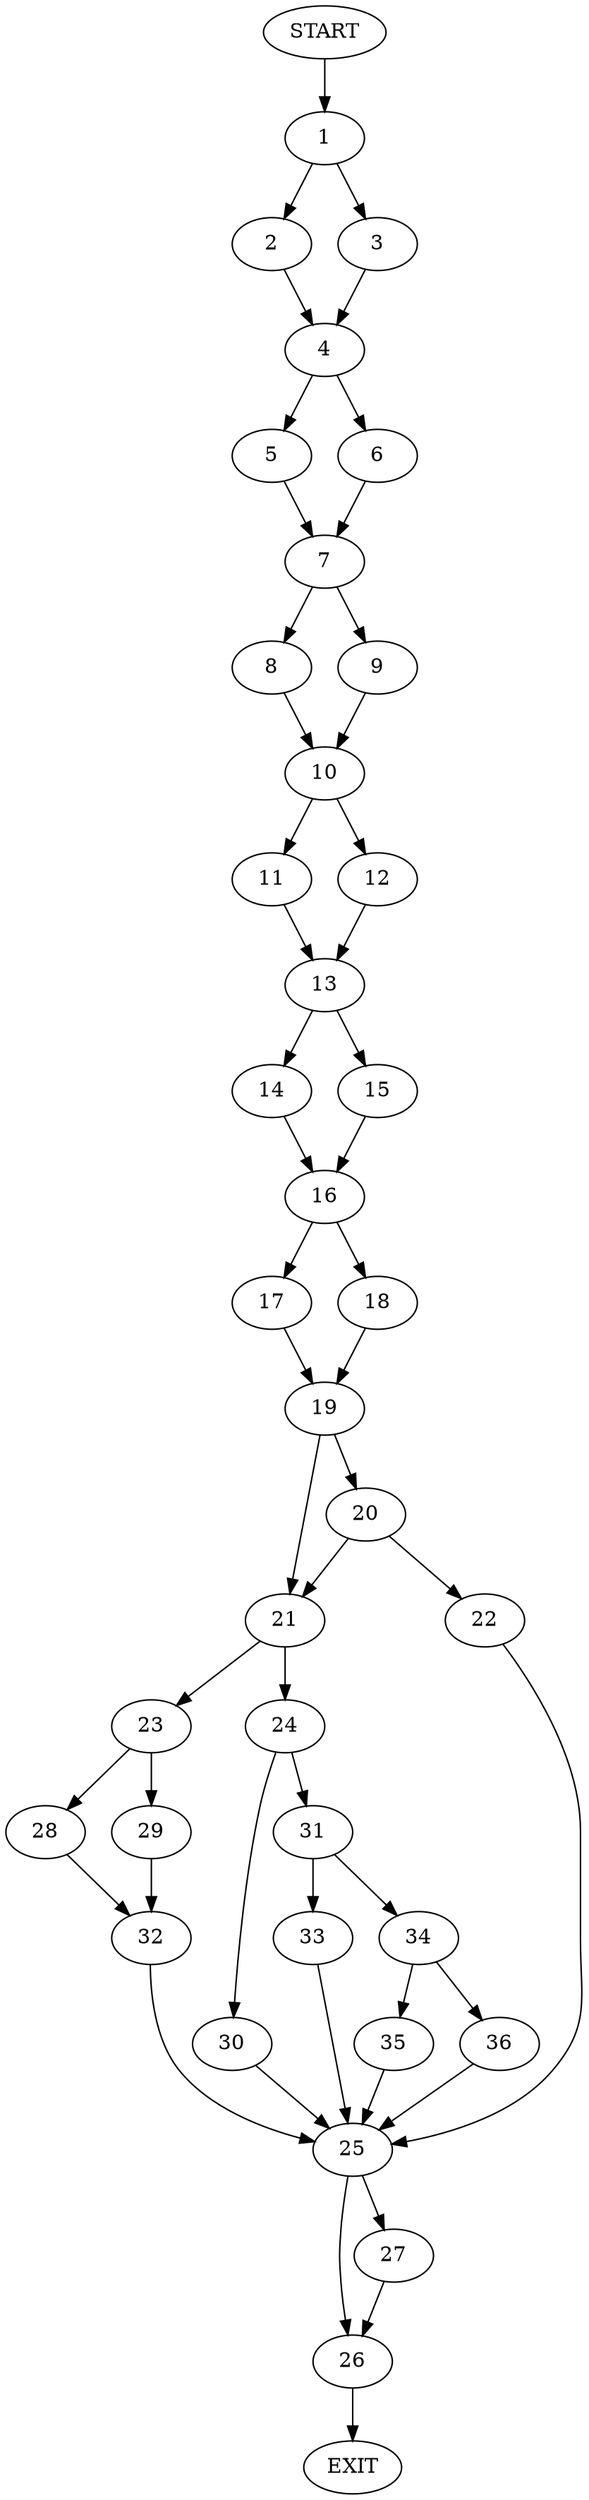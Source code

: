 digraph {
0 [label="START"]
37 [label="EXIT"]
0 -> 1
1 -> 2
1 -> 3
2 -> 4
3 -> 4
4 -> 5
4 -> 6
5 -> 7
6 -> 7
7 -> 8
7 -> 9
8 -> 10
9 -> 10
10 -> 11
10 -> 12
12 -> 13
11 -> 13
13 -> 14
13 -> 15
15 -> 16
14 -> 16
16 -> 17
16 -> 18
17 -> 19
18 -> 19
19 -> 20
19 -> 21
20 -> 21
20 -> 22
21 -> 23
21 -> 24
22 -> 25
25 -> 26
25 -> 27
23 -> 28
23 -> 29
24 -> 30
24 -> 31
29 -> 32
28 -> 32
32 -> 25
31 -> 33
31 -> 34
30 -> 25
33 -> 25
34 -> 35
34 -> 36
35 -> 25
36 -> 25
26 -> 37
27 -> 26
}
